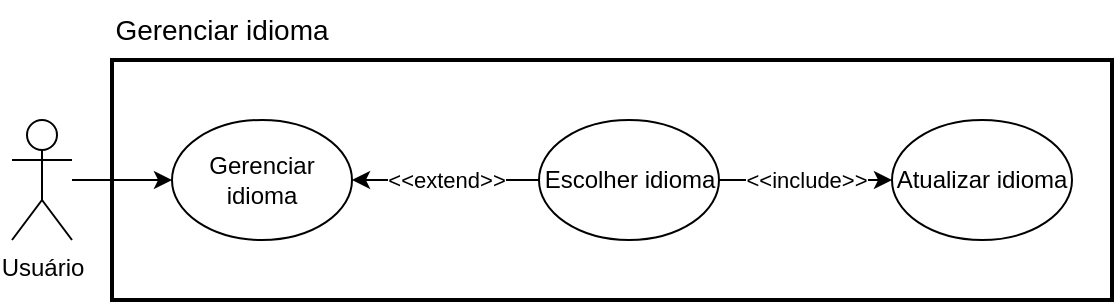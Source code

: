 <mxfile version="25.0.3">
  <diagram name="Página-1" id="tFekeHLov5DRJl7ftoND">
    <mxGraphModel dx="880" dy="468" grid="1" gridSize="10" guides="1" tooltips="1" connect="1" arrows="1" fold="1" page="1" pageScale="1" pageWidth="827" pageHeight="1169" math="0" shadow="0">
      <root>
        <mxCell id="0" />
        <mxCell id="1" parent="0" />
        <mxCell id="DaTnwPpHQ3WnrtstB6hO-2" value="" style="rounded=0;whiteSpace=wrap;html=1;fillColor=none;strokeWidth=2;" parent="1" vertex="1">
          <mxGeometry x="110" y="180" width="500" height="120" as="geometry" />
        </mxCell>
        <mxCell id="dWUnUi8NXXcbww_E4uHS-4" style="edgeStyle=orthogonalEdgeStyle;rounded=0;orthogonalLoop=1;jettySize=auto;html=1;entryX=0;entryY=0.5;entryDx=0;entryDy=0;" parent="1" source="dWUnUi8NXXcbww_E4uHS-1" target="dWUnUi8NXXcbww_E4uHS-2" edge="1">
          <mxGeometry relative="1" as="geometry" />
        </mxCell>
        <mxCell id="dWUnUi8NXXcbww_E4uHS-1" value="Usuário" style="shape=umlActor;verticalLabelPosition=bottom;verticalAlign=top;html=1;outlineConnect=0;" parent="1" vertex="1">
          <mxGeometry x="60" y="210" width="30" height="60" as="geometry" />
        </mxCell>
        <mxCell id="dWUnUi8NXXcbww_E4uHS-2" value="Gerenciar idioma" style="ellipse;whiteSpace=wrap;html=1;" parent="1" vertex="1">
          <mxGeometry x="140" y="210" width="90" height="60" as="geometry" />
        </mxCell>
        <mxCell id="dWUnUi8NXXcbww_E4uHS-5" style="edgeStyle=orthogonalEdgeStyle;rounded=0;orthogonalLoop=1;jettySize=auto;html=1;exitX=0;exitY=0.5;exitDx=0;exitDy=0;entryX=1;entryY=0.5;entryDx=0;entryDy=0;" parent="1" source="dWUnUi8NXXcbww_E4uHS-3" target="dWUnUi8NXXcbww_E4uHS-2" edge="1">
          <mxGeometry relative="1" as="geometry" />
        </mxCell>
        <mxCell id="dWUnUi8NXXcbww_E4uHS-8" value="&amp;lt;&amp;lt;extend&amp;gt;&amp;gt;" style="edgeLabel;html=1;align=center;verticalAlign=middle;resizable=0;points=[];" parent="dWUnUi8NXXcbww_E4uHS-5" vertex="1" connectable="0">
          <mxGeometry relative="1" as="geometry">
            <mxPoint as="offset" />
          </mxGeometry>
        </mxCell>
        <mxCell id="dWUnUi8NXXcbww_E4uHS-7" style="edgeStyle=orthogonalEdgeStyle;rounded=0;orthogonalLoop=1;jettySize=auto;html=1;exitX=1;exitY=0.5;exitDx=0;exitDy=0;" parent="1" source="dWUnUi8NXXcbww_E4uHS-3" target="dWUnUi8NXXcbww_E4uHS-6" edge="1">
          <mxGeometry relative="1" as="geometry" />
        </mxCell>
        <mxCell id="dWUnUi8NXXcbww_E4uHS-9" value="&amp;lt;&amp;lt;include&amp;gt;&amp;gt;" style="edgeLabel;html=1;align=center;verticalAlign=middle;resizable=0;points=[];" parent="dWUnUi8NXXcbww_E4uHS-7" vertex="1" connectable="0">
          <mxGeometry relative="1" as="geometry">
            <mxPoint as="offset" />
          </mxGeometry>
        </mxCell>
        <mxCell id="dWUnUi8NXXcbww_E4uHS-3" value="Escolher idioma" style="ellipse;whiteSpace=wrap;html=1;" parent="1" vertex="1">
          <mxGeometry x="323.5" y="210" width="90" height="60" as="geometry" />
        </mxCell>
        <mxCell id="dWUnUi8NXXcbww_E4uHS-6" value="Atualizar idioma" style="ellipse;whiteSpace=wrap;html=1;" parent="1" vertex="1">
          <mxGeometry x="500" y="210" width="90" height="60" as="geometry" />
        </mxCell>
        <mxCell id="DaTnwPpHQ3WnrtstB6hO-1" value="Gerenciar idioma" style="text;html=1;align=center;verticalAlign=middle;whiteSpace=wrap;rounded=0;strokeWidth=1;fontSize=14;" parent="1" vertex="1">
          <mxGeometry x="110" y="150" width="110" height="30" as="geometry" />
        </mxCell>
      </root>
    </mxGraphModel>
  </diagram>
</mxfile>
